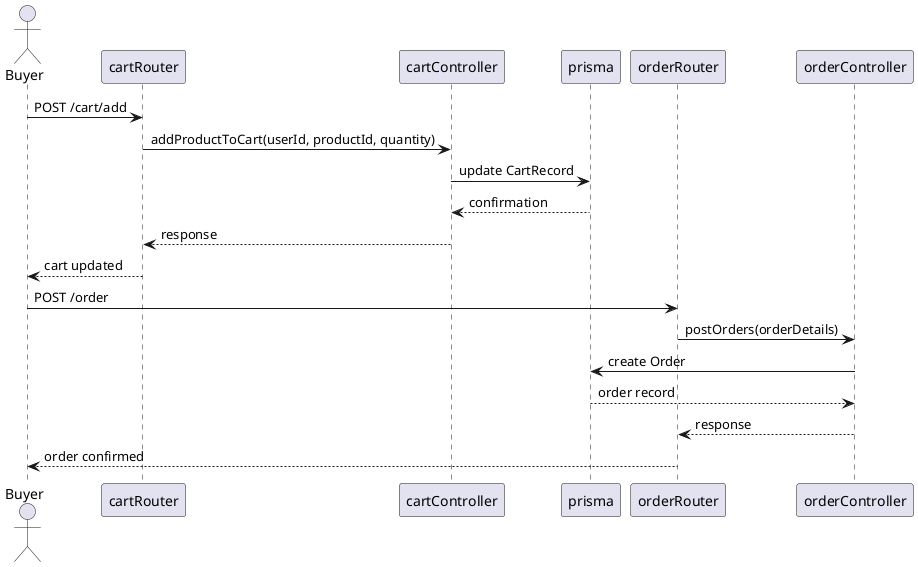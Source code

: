 @startuml
actor Buyer
participant "cartRouter" as CR
participant "cartController" as CC
participant "prisma" as DB
participant "orderRouter" as OR
participant "orderController" as OC

Buyer -> CR: POST /cart/add
CR -> CC: addProductToCart(userId, productId, quantity)
CC -> DB: update CartRecord
DB --> CC: confirmation
CC --> CR: response
CR --> Buyer: cart updated

Buyer -> OR: POST /order
OR -> OC: postOrders(orderDetails)
OC -> DB: create Order
DB --> OC: order record
OC --> OR: response
OR --> Buyer: order confirmed
@enduml
